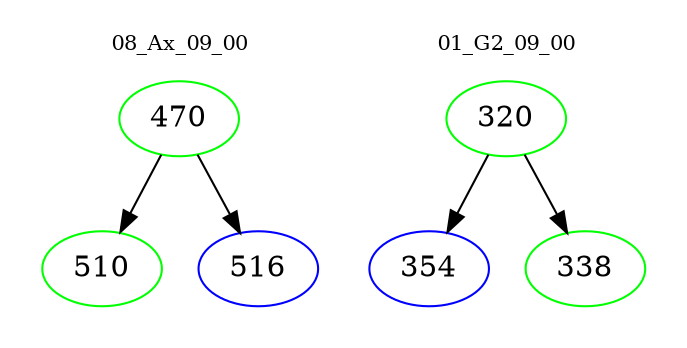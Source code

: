 digraph{
subgraph cluster_0 {
color = white
label = "08_Ax_09_00";
fontsize=10;
T0_470 [label="470", color="green"]
T0_470 -> T0_510 [color="black"]
T0_510 [label="510", color="green"]
T0_470 -> T0_516 [color="black"]
T0_516 [label="516", color="blue"]
}
subgraph cluster_1 {
color = white
label = "01_G2_09_00";
fontsize=10;
T1_320 [label="320", color="green"]
T1_320 -> T1_354 [color="black"]
T1_354 [label="354", color="blue"]
T1_320 -> T1_338 [color="black"]
T1_338 [label="338", color="green"]
}
}
